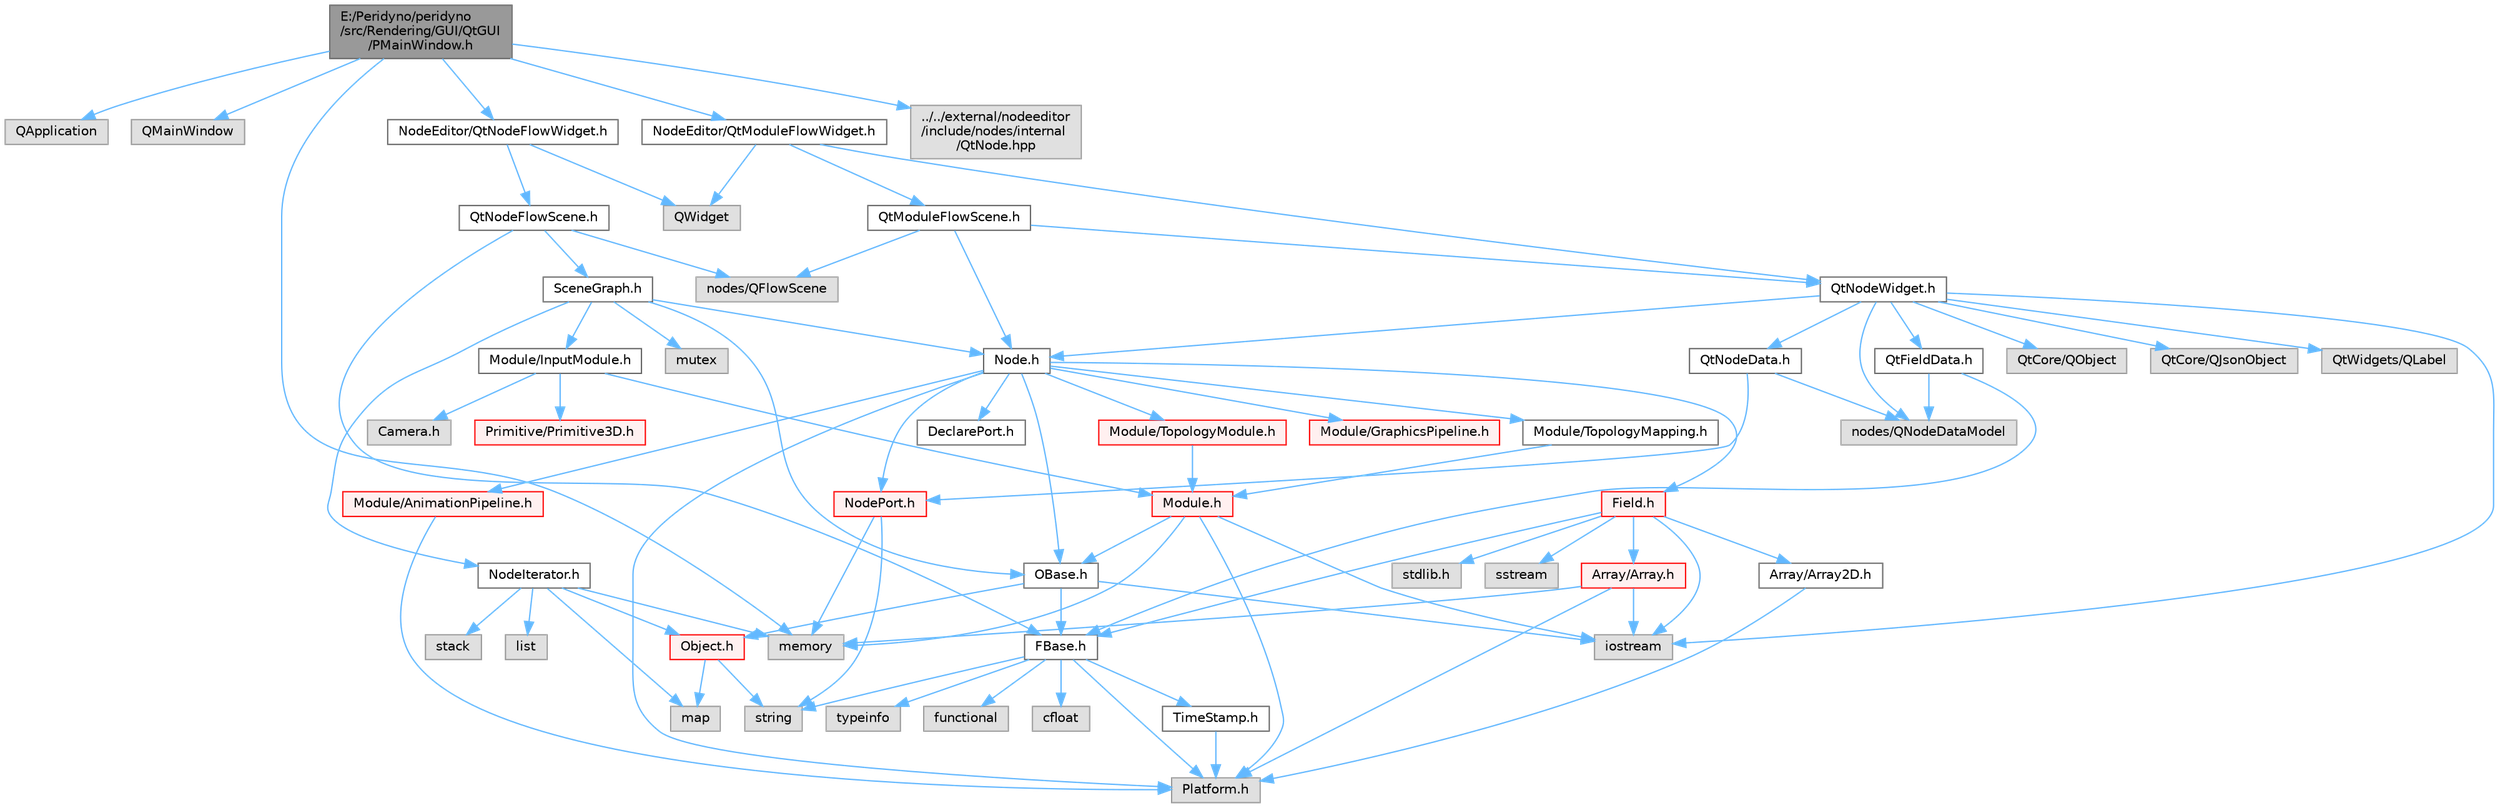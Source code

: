digraph "E:/Peridyno/peridyno/src/Rendering/GUI/QtGUI/PMainWindow.h"
{
 // LATEX_PDF_SIZE
  bgcolor="transparent";
  edge [fontname=Helvetica,fontsize=10,labelfontname=Helvetica,labelfontsize=10];
  node [fontname=Helvetica,fontsize=10,shape=box,height=0.2,width=0.4];
  Node1 [id="Node000001",label="E:/Peridyno/peridyno\l/src/Rendering/GUI/QtGUI\l/PMainWindow.h",height=0.2,width=0.4,color="gray40", fillcolor="grey60", style="filled", fontcolor="black",tooltip=" "];
  Node1 -> Node2 [id="edge1_Node000001_Node000002",color="steelblue1",style="solid",tooltip=" "];
  Node2 [id="Node000002",label="QApplication",height=0.2,width=0.4,color="grey60", fillcolor="#E0E0E0", style="filled",tooltip=" "];
  Node1 -> Node3 [id="edge2_Node000001_Node000003",color="steelblue1",style="solid",tooltip=" "];
  Node3 [id="Node000003",label="QMainWindow",height=0.2,width=0.4,color="grey60", fillcolor="#E0E0E0", style="filled",tooltip=" "];
  Node1 -> Node4 [id="edge3_Node000001_Node000004",color="steelblue1",style="solid",tooltip=" "];
  Node4 [id="Node000004",label="memory",height=0.2,width=0.4,color="grey60", fillcolor="#E0E0E0", style="filled",tooltip=" "];
  Node1 -> Node5 [id="edge4_Node000001_Node000005",color="steelblue1",style="solid",tooltip=" "];
  Node5 [id="Node000005",label="NodeEditor/QtNodeFlowWidget.h",height=0.2,width=0.4,color="grey40", fillcolor="white", style="filled",URL="$_qt_node_flow_widget_8h.html",tooltip=" "];
  Node5 -> Node6 [id="edge5_Node000005_Node000006",color="steelblue1",style="solid",tooltip=" "];
  Node6 [id="Node000006",label="QWidget",height=0.2,width=0.4,color="grey60", fillcolor="#E0E0E0", style="filled",tooltip=" "];
  Node5 -> Node7 [id="edge6_Node000005_Node000007",color="steelblue1",style="solid",tooltip=" "];
  Node7 [id="Node000007",label="QtNodeFlowScene.h",height=0.2,width=0.4,color="grey40", fillcolor="white", style="filled",URL="$_qt_node_flow_scene_8h.html",tooltip=" "];
  Node7 -> Node8 [id="edge7_Node000007_Node000008",color="steelblue1",style="solid",tooltip=" "];
  Node8 [id="Node000008",label="nodes/QFlowScene",height=0.2,width=0.4,color="grey60", fillcolor="#E0E0E0", style="filled",tooltip=" "];
  Node7 -> Node9 [id="edge8_Node000007_Node000009",color="steelblue1",style="solid",tooltip=" "];
  Node9 [id="Node000009",label="SceneGraph.h",height=0.2,width=0.4,color="grey40", fillcolor="white", style="filled",URL="$_scene_graph_8h.html",tooltip=" "];
  Node9 -> Node10 [id="edge9_Node000009_Node000010",color="steelblue1",style="solid",tooltip=" "];
  Node10 [id="Node000010",label="OBase.h",height=0.2,width=0.4,color="grey40", fillcolor="white", style="filled",URL="$_o_base_8h.html",tooltip=" "];
  Node10 -> Node11 [id="edge10_Node000010_Node000011",color="steelblue1",style="solid",tooltip=" "];
  Node11 [id="Node000011",label="iostream",height=0.2,width=0.4,color="grey60", fillcolor="#E0E0E0", style="filled",tooltip=" "];
  Node10 -> Node12 [id="edge11_Node000010_Node000012",color="steelblue1",style="solid",tooltip=" "];
  Node12 [id="Node000012",label="FBase.h",height=0.2,width=0.4,color="grey40", fillcolor="white", style="filled",URL="$_f_base_8h.html",tooltip=" "];
  Node12 -> Node13 [id="edge12_Node000012_Node000013",color="steelblue1",style="solid",tooltip=" "];
  Node13 [id="Node000013",label="Platform.h",height=0.2,width=0.4,color="grey60", fillcolor="#E0E0E0", style="filled",tooltip=" "];
  Node12 -> Node14 [id="edge13_Node000012_Node000014",color="steelblue1",style="solid",tooltip=" "];
  Node14 [id="Node000014",label="TimeStamp.h",height=0.2,width=0.4,color="grey40", fillcolor="white", style="filled",URL="$_time_stamp_8h.html",tooltip=" "];
  Node14 -> Node13 [id="edge14_Node000014_Node000013",color="steelblue1",style="solid",tooltip=" "];
  Node12 -> Node15 [id="edge15_Node000012_Node000015",color="steelblue1",style="solid",tooltip=" "];
  Node15 [id="Node000015",label="typeinfo",height=0.2,width=0.4,color="grey60", fillcolor="#E0E0E0", style="filled",tooltip=" "];
  Node12 -> Node16 [id="edge16_Node000012_Node000016",color="steelblue1",style="solid",tooltip=" "];
  Node16 [id="Node000016",label="string",height=0.2,width=0.4,color="grey60", fillcolor="#E0E0E0", style="filled",tooltip=" "];
  Node12 -> Node17 [id="edge17_Node000012_Node000017",color="steelblue1",style="solid",tooltip=" "];
  Node17 [id="Node000017",label="functional",height=0.2,width=0.4,color="grey60", fillcolor="#E0E0E0", style="filled",tooltip=" "];
  Node12 -> Node18 [id="edge18_Node000012_Node000018",color="steelblue1",style="solid",tooltip=" "];
  Node18 [id="Node000018",label="cfloat",height=0.2,width=0.4,color="grey60", fillcolor="#E0E0E0", style="filled",tooltip=" "];
  Node10 -> Node19 [id="edge19_Node000010_Node000019",color="steelblue1",style="solid",tooltip=" "];
  Node19 [id="Node000019",label="Object.h",height=0.2,width=0.4,color="red", fillcolor="#FFF0F0", style="filled",URL="$_object_8h.html",tooltip=" "];
  Node19 -> Node16 [id="edge20_Node000019_Node000016",color="steelblue1",style="solid",tooltip=" "];
  Node19 -> Node21 [id="edge21_Node000019_Node000021",color="steelblue1",style="solid",tooltip=" "];
  Node21 [id="Node000021",label="map",height=0.2,width=0.4,color="grey60", fillcolor="#E0E0E0", style="filled",tooltip=" "];
  Node9 -> Node22 [id="edge22_Node000009_Node000022",color="steelblue1",style="solid",tooltip=" "];
  Node22 [id="Node000022",label="Node.h",height=0.2,width=0.4,color="grey40", fillcolor="white", style="filled",URL="$_node_8h.html",tooltip=" "];
  Node22 -> Node10 [id="edge23_Node000022_Node000010",color="steelblue1",style="solid",tooltip=" "];
  Node22 -> Node23 [id="edge24_Node000022_Node000023",color="steelblue1",style="solid",tooltip=" "];
  Node23 [id="Node000023",label="Field.h",height=0.2,width=0.4,color="red", fillcolor="#FFF0F0", style="filled",URL="$_field_8h.html",tooltip=" "];
  Node23 -> Node11 [id="edge25_Node000023_Node000011",color="steelblue1",style="solid",tooltip=" "];
  Node23 -> Node24 [id="edge26_Node000023_Node000024",color="steelblue1",style="solid",tooltip=" "];
  Node24 [id="Node000024",label="stdlib.h",height=0.2,width=0.4,color="grey60", fillcolor="#E0E0E0", style="filled",tooltip=" "];
  Node23 -> Node25 [id="edge27_Node000023_Node000025",color="steelblue1",style="solid",tooltip=" "];
  Node25 [id="Node000025",label="sstream",height=0.2,width=0.4,color="grey60", fillcolor="#E0E0E0", style="filled",tooltip=" "];
  Node23 -> Node12 [id="edge28_Node000023_Node000012",color="steelblue1",style="solid",tooltip=" "];
  Node23 -> Node26 [id="edge29_Node000023_Node000026",color="steelblue1",style="solid",tooltip=" "];
  Node26 [id="Node000026",label="Array/Array.h",height=0.2,width=0.4,color="red", fillcolor="#FFF0F0", style="filled",URL="$_array_8h.html",tooltip=" "];
  Node26 -> Node13 [id="edge30_Node000026_Node000013",color="steelblue1",style="solid",tooltip=" "];
  Node26 -> Node11 [id="edge31_Node000026_Node000011",color="steelblue1",style="solid",tooltip=" "];
  Node26 -> Node4 [id="edge32_Node000026_Node000004",color="steelblue1",style="solid",tooltip=" "];
  Node23 -> Node30 [id="edge33_Node000023_Node000030",color="steelblue1",style="solid",tooltip=" "];
  Node30 [id="Node000030",label="Array/Array2D.h",height=0.2,width=0.4,color="grey40", fillcolor="white", style="filled",URL="$_array2_d_8h.html",tooltip=" "];
  Node30 -> Node13 [id="edge34_Node000030_Node000013",color="steelblue1",style="solid",tooltip=" "];
  Node22 -> Node13 [id="edge35_Node000022_Node000013",color="steelblue1",style="solid",tooltip=" "];
  Node22 -> Node77 [id="edge36_Node000022_Node000077",color="steelblue1",style="solid",tooltip=" "];
  Node77 [id="Node000077",label="DeclarePort.h",height=0.2,width=0.4,color="grey40", fillcolor="white", style="filled",URL="$_declare_port_8h.html",tooltip=" "];
  Node22 -> Node78 [id="edge37_Node000022_Node000078",color="steelblue1",style="solid",tooltip=" "];
  Node78 [id="Node000078",label="NodePort.h",height=0.2,width=0.4,color="red", fillcolor="#FFF0F0", style="filled",URL="$_node_port_8h.html",tooltip=" "];
  Node78 -> Node16 [id="edge38_Node000078_Node000016",color="steelblue1",style="solid",tooltip=" "];
  Node78 -> Node4 [id="edge39_Node000078_Node000004",color="steelblue1",style="solid",tooltip=" "];
  Node22 -> Node79 [id="edge40_Node000022_Node000079",color="steelblue1",style="solid",tooltip=" "];
  Node79 [id="Node000079",label="Module/TopologyModule.h",height=0.2,width=0.4,color="red", fillcolor="#FFF0F0", style="filled",URL="$_topology_module_8h.html",tooltip=" "];
  Node79 -> Node80 [id="edge41_Node000079_Node000080",color="steelblue1",style="solid",tooltip=" "];
  Node80 [id="Node000080",label="Module.h",height=0.2,width=0.4,color="red", fillcolor="#FFF0F0", style="filled",URL="$_module_8h.html",tooltip=" "];
  Node80 -> Node13 [id="edge42_Node000080_Node000013",color="steelblue1",style="solid",tooltip=" "];
  Node80 -> Node4 [id="edge43_Node000080_Node000004",color="steelblue1",style="solid",tooltip=" "];
  Node80 -> Node11 [id="edge44_Node000080_Node000011",color="steelblue1",style="solid",tooltip=" "];
  Node80 -> Node10 [id="edge45_Node000080_Node000010",color="steelblue1",style="solid",tooltip=" "];
  Node22 -> Node99 [id="edge46_Node000022_Node000099",color="steelblue1",style="solid",tooltip=" "];
  Node99 [id="Node000099",label="Module/TopologyMapping.h",height=0.2,width=0.4,color="grey40", fillcolor="white", style="filled",URL="$_topology_mapping_8h.html",tooltip=" "];
  Node99 -> Node80 [id="edge47_Node000099_Node000080",color="steelblue1",style="solid",tooltip=" "];
  Node22 -> Node100 [id="edge48_Node000022_Node000100",color="steelblue1",style="solid",tooltip=" "];
  Node100 [id="Node000100",label="Module/AnimationPipeline.h",height=0.2,width=0.4,color="red", fillcolor="#FFF0F0", style="filled",URL="$_animation_pipeline_8h.html",tooltip=" "];
  Node100 -> Node13 [id="edge49_Node000100_Node000013",color="steelblue1",style="solid",tooltip=" "];
  Node22 -> Node102 [id="edge50_Node000022_Node000102",color="steelblue1",style="solid",tooltip=" "];
  Node102 [id="Node000102",label="Module/GraphicsPipeline.h",height=0.2,width=0.4,color="red", fillcolor="#FFF0F0", style="filled",URL="$_graphics_pipeline_8h.html",tooltip=" "];
  Node9 -> Node103 [id="edge51_Node000009_Node000103",color="steelblue1",style="solid",tooltip=" "];
  Node103 [id="Node000103",label="NodeIterator.h",height=0.2,width=0.4,color="grey40", fillcolor="white", style="filled",URL="$_node_iterator_8h.html",tooltip=" "];
  Node103 -> Node104 [id="edge52_Node000103_Node000104",color="steelblue1",style="solid",tooltip=" "];
  Node104 [id="Node000104",label="stack",height=0.2,width=0.4,color="grey60", fillcolor="#E0E0E0", style="filled",tooltip=" "];
  Node103 -> Node105 [id="edge53_Node000103_Node000105",color="steelblue1",style="solid",tooltip=" "];
  Node105 [id="Node000105",label="list",height=0.2,width=0.4,color="grey60", fillcolor="#E0E0E0", style="filled",tooltip=" "];
  Node103 -> Node21 [id="edge54_Node000103_Node000021",color="steelblue1",style="solid",tooltip=" "];
  Node103 -> Node4 [id="edge55_Node000103_Node000004",color="steelblue1",style="solid",tooltip=" "];
  Node103 -> Node19 [id="edge56_Node000103_Node000019",color="steelblue1",style="solid",tooltip=" "];
  Node9 -> Node106 [id="edge57_Node000009_Node000106",color="steelblue1",style="solid",tooltip=" "];
  Node106 [id="Node000106",label="Module/InputModule.h",height=0.2,width=0.4,color="grey40", fillcolor="white", style="filled",URL="$_input_module_8h.html",tooltip=" "];
  Node106 -> Node80 [id="edge58_Node000106_Node000080",color="steelblue1",style="solid",tooltip=" "];
  Node106 -> Node107 [id="edge59_Node000106_Node000107",color="steelblue1",style="solid",tooltip=" "];
  Node107 [id="Node000107",label="Camera.h",height=0.2,width=0.4,color="grey60", fillcolor="#E0E0E0", style="filled",tooltip=" "];
  Node106 -> Node108 [id="edge60_Node000106_Node000108",color="steelblue1",style="solid",tooltip=" "];
  Node108 [id="Node000108",label="Primitive/Primitive3D.h",height=0.2,width=0.4,color="red", fillcolor="#FFF0F0", style="filled",URL="$_primitive3_d_8h.html",tooltip=" "];
  Node9 -> Node82 [id="edge61_Node000009_Node000082",color="steelblue1",style="solid",tooltip=" "];
  Node82 [id="Node000082",label="mutex",height=0.2,width=0.4,color="grey60", fillcolor="#E0E0E0", style="filled",tooltip=" "];
  Node7 -> Node12 [id="edge62_Node000007_Node000012",color="steelblue1",style="solid",tooltip=" "];
  Node1 -> Node112 [id="edge63_Node000001_Node000112",color="steelblue1",style="solid",tooltip=" "];
  Node112 [id="Node000112",label="NodeEditor/QtModuleFlowWidget.h",height=0.2,width=0.4,color="grey40", fillcolor="white", style="filled",URL="$_qt_module_flow_widget_8h.html",tooltip=" "];
  Node112 -> Node6 [id="edge64_Node000112_Node000006",color="steelblue1",style="solid",tooltip=" "];
  Node112 -> Node113 [id="edge65_Node000112_Node000113",color="steelblue1",style="solid",tooltip=" "];
  Node113 [id="Node000113",label="QtModuleFlowScene.h",height=0.2,width=0.4,color="grey40", fillcolor="white", style="filled",URL="$_qt_module_flow_scene_8h.html",tooltip=" "];
  Node113 -> Node8 [id="edge66_Node000113_Node000008",color="steelblue1",style="solid",tooltip=" "];
  Node113 -> Node22 [id="edge67_Node000113_Node000022",color="steelblue1",style="solid",tooltip=" "];
  Node113 -> Node114 [id="edge68_Node000113_Node000114",color="steelblue1",style="solid",tooltip=" "];
  Node114 [id="Node000114",label="QtNodeWidget.h",height=0.2,width=0.4,color="grey40", fillcolor="white", style="filled",URL="$_qt_node_widget_8h.html",tooltip=" "];
  Node114 -> Node115 [id="edge69_Node000114_Node000115",color="steelblue1",style="solid",tooltip=" "];
  Node115 [id="Node000115",label="QtCore/QObject",height=0.2,width=0.4,color="grey60", fillcolor="#E0E0E0", style="filled",tooltip=" "];
  Node114 -> Node116 [id="edge70_Node000114_Node000116",color="steelblue1",style="solid",tooltip=" "];
  Node116 [id="Node000116",label="QtCore/QJsonObject",height=0.2,width=0.4,color="grey60", fillcolor="#E0E0E0", style="filled",tooltip=" "];
  Node114 -> Node117 [id="edge71_Node000114_Node000117",color="steelblue1",style="solid",tooltip=" "];
  Node117 [id="Node000117",label="QtWidgets/QLabel",height=0.2,width=0.4,color="grey60", fillcolor="#E0E0E0", style="filled",tooltip=" "];
  Node114 -> Node118 [id="edge72_Node000114_Node000118",color="steelblue1",style="solid",tooltip=" "];
  Node118 [id="Node000118",label="nodes/QNodeDataModel",height=0.2,width=0.4,color="grey60", fillcolor="#E0E0E0", style="filled",tooltip=" "];
  Node114 -> Node22 [id="edge73_Node000114_Node000022",color="steelblue1",style="solid",tooltip=" "];
  Node114 -> Node119 [id="edge74_Node000114_Node000119",color="steelblue1",style="solid",tooltip=" "];
  Node119 [id="Node000119",label="QtNodeData.h",height=0.2,width=0.4,color="grey40", fillcolor="white", style="filled",URL="$_qt_node_data_8h.html",tooltip=" "];
  Node119 -> Node118 [id="edge75_Node000119_Node000118",color="steelblue1",style="solid",tooltip=" "];
  Node119 -> Node78 [id="edge76_Node000119_Node000078",color="steelblue1",style="solid",tooltip=" "];
  Node114 -> Node120 [id="edge77_Node000114_Node000120",color="steelblue1",style="solid",tooltip=" "];
  Node120 [id="Node000120",label="QtFieldData.h",height=0.2,width=0.4,color="grey40", fillcolor="white", style="filled",URL="$_qt_field_data_8h.html",tooltip=" "];
  Node120 -> Node118 [id="edge78_Node000120_Node000118",color="steelblue1",style="solid",tooltip=" "];
  Node120 -> Node12 [id="edge79_Node000120_Node000012",color="steelblue1",style="solid",tooltip=" "];
  Node114 -> Node11 [id="edge80_Node000114_Node000011",color="steelblue1",style="solid",tooltip=" "];
  Node112 -> Node114 [id="edge81_Node000112_Node000114",color="steelblue1",style="solid",tooltip=" "];
  Node1 -> Node121 [id="edge82_Node000001_Node000121",color="steelblue1",style="solid",tooltip=" "];
  Node121 [id="Node000121",label="../../external/nodeeditor\l/include/nodes/internal\l/QtNode.hpp",height=0.2,width=0.4,color="grey60", fillcolor="#E0E0E0", style="filled",tooltip=" "];
}
